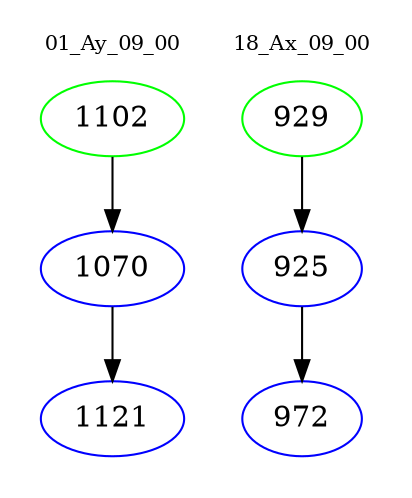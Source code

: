 digraph{
subgraph cluster_0 {
color = white
label = "01_Ay_09_00";
fontsize=10;
T0_1102 [label="1102", color="green"]
T0_1102 -> T0_1070 [color="black"]
T0_1070 [label="1070", color="blue"]
T0_1070 -> T0_1121 [color="black"]
T0_1121 [label="1121", color="blue"]
}
subgraph cluster_1 {
color = white
label = "18_Ax_09_00";
fontsize=10;
T1_929 [label="929", color="green"]
T1_929 -> T1_925 [color="black"]
T1_925 [label="925", color="blue"]
T1_925 -> T1_972 [color="black"]
T1_972 [label="972", color="blue"]
}
}
